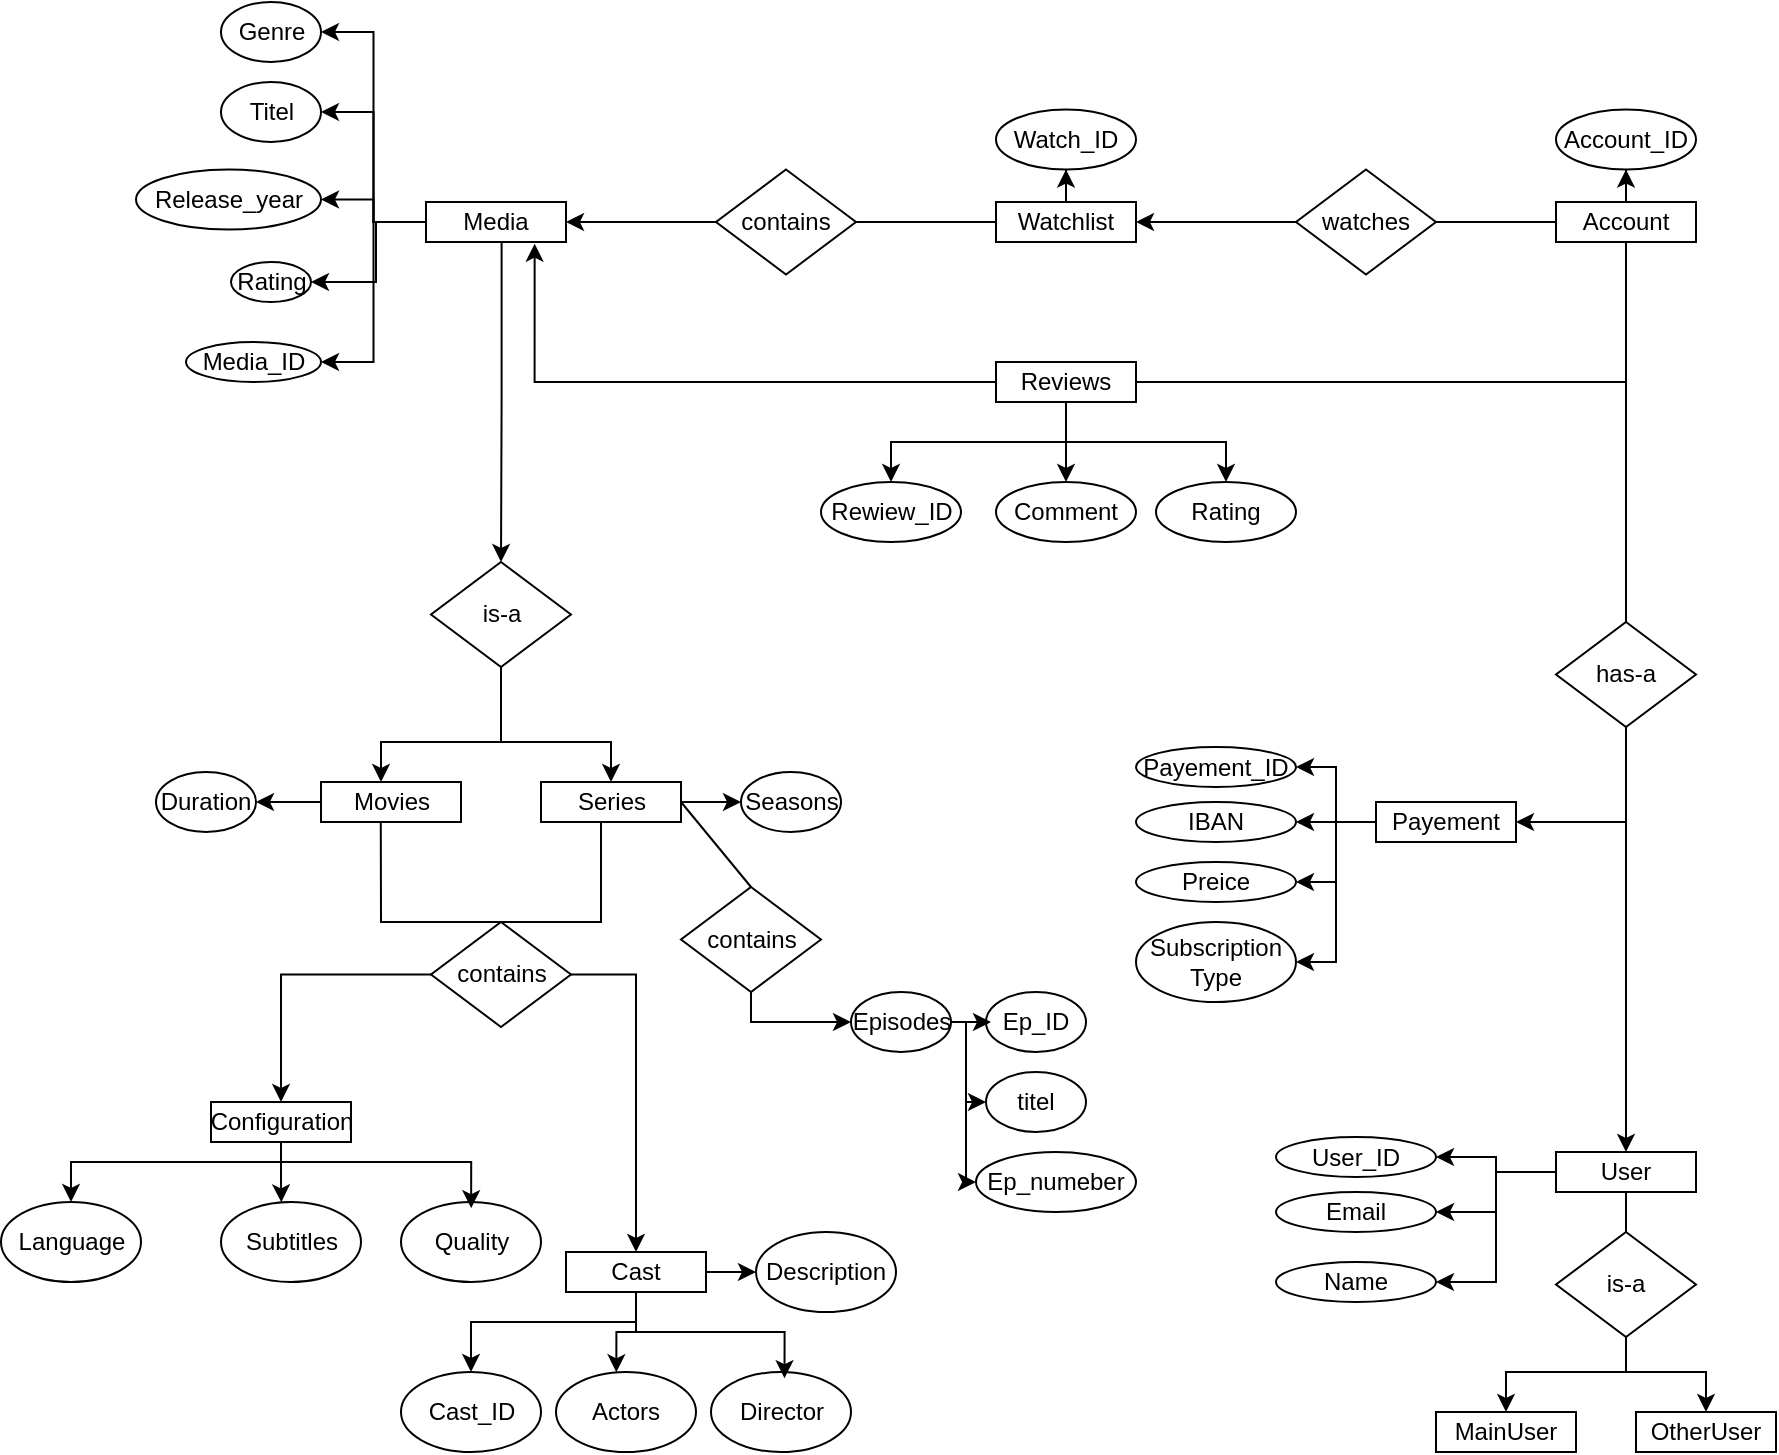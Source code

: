<mxfile version="24.8.2">
  <diagram id="R2lEEEUBdFMjLlhIrx00" name="Page-1">
    <mxGraphModel dx="1344" dy="261" grid="1" gridSize="10" guides="1" tooltips="1" connect="1" arrows="1" fold="1" page="1" pageScale="1" pageWidth="850" pageHeight="1100" math="0" shadow="0" extFonts="Permanent Marker^https://fonts.googleapis.com/css?family=Permanent+Marker">
      <root>
        <mxCell id="0" />
        <mxCell id="1" parent="0" />
        <mxCell id="ododw7PFCaRmxLRYY1u6-10" style="edgeStyle=orthogonalEdgeStyle;rounded=0;orthogonalLoop=1;jettySize=auto;html=1;exitX=0.54;exitY=1.007;exitDx=0;exitDy=0;entryX=0.5;entryY=0;entryDx=0;entryDy=0;exitPerimeter=0;" parent="1" source="ododw7PFCaRmxLRYY1u6-1" target="ododw7PFCaRmxLRYY1u6-3" edge="1">
          <mxGeometry relative="1" as="geometry">
            <mxPoint x="199.931" y="130.069" as="targetPoint" />
            <Array as="points">
              <mxPoint x="203" y="210" />
              <mxPoint x="203" y="210" />
            </Array>
          </mxGeometry>
        </mxCell>
        <mxCell id="ododw7PFCaRmxLRYY1u6-12" style="edgeStyle=orthogonalEdgeStyle;rounded=0;orthogonalLoop=1;jettySize=auto;html=1;entryX=1;entryY=0.5;entryDx=0;entryDy=0;" parent="1" source="ododw7PFCaRmxLRYY1u6-1" target="ododw7PFCaRmxLRYY1u6-11" edge="1">
          <mxGeometry relative="1" as="geometry" />
        </mxCell>
        <mxCell id="4snv_okNcYrmUUYU0laY-4" style="edgeStyle=orthogonalEdgeStyle;rounded=0;orthogonalLoop=1;jettySize=auto;html=1;entryX=1;entryY=0.5;entryDx=0;entryDy=0;" parent="1" source="ododw7PFCaRmxLRYY1u6-1" target="4snv_okNcYrmUUYU0laY-1" edge="1">
          <mxGeometry relative="1" as="geometry" />
        </mxCell>
        <mxCell id="4snv_okNcYrmUUYU0laY-5" style="edgeStyle=orthogonalEdgeStyle;rounded=0;orthogonalLoop=1;jettySize=auto;html=1;entryX=1;entryY=0.5;entryDx=0;entryDy=0;" parent="1" source="ododw7PFCaRmxLRYY1u6-1" target="4snv_okNcYrmUUYU0laY-2" edge="1">
          <mxGeometry relative="1" as="geometry" />
        </mxCell>
        <mxCell id="4snv_okNcYrmUUYU0laY-6" style="edgeStyle=orthogonalEdgeStyle;rounded=0;orthogonalLoop=1;jettySize=auto;html=1;entryX=1;entryY=0.5;entryDx=0;entryDy=0;" parent="1" source="ododw7PFCaRmxLRYY1u6-1" target="4snv_okNcYrmUUYU0laY-3" edge="1">
          <mxGeometry relative="1" as="geometry">
            <Array as="points">
              <mxPoint x="140" y="120" />
              <mxPoint x="140" y="150" />
            </Array>
          </mxGeometry>
        </mxCell>
        <mxCell id="hUXYa30MEbC2z9Zw8lrh-1" style="edgeStyle=orthogonalEdgeStyle;rounded=0;orthogonalLoop=1;jettySize=auto;html=1;entryX=1;entryY=0.5;entryDx=0;entryDy=0;" edge="1" parent="1" source="ododw7PFCaRmxLRYY1u6-1" target="ododw7PFCaRmxLRYY1u6-14">
          <mxGeometry relative="1" as="geometry" />
        </mxCell>
        <mxCell id="ododw7PFCaRmxLRYY1u6-1" value="Media" style="rounded=0;whiteSpace=wrap;html=1;" parent="1" vertex="1">
          <mxGeometry x="165" y="110" width="70" height="20" as="geometry" />
        </mxCell>
        <mxCell id="hUXYa30MEbC2z9Zw8lrh-3" style="edgeStyle=orthogonalEdgeStyle;rounded=0;orthogonalLoop=1;jettySize=auto;html=1;entryX=1;entryY=0.5;entryDx=0;entryDy=0;" edge="1" parent="1" source="ododw7PFCaRmxLRYY1u6-2" target="hUXYa30MEbC2z9Zw8lrh-2">
          <mxGeometry relative="1" as="geometry" />
        </mxCell>
        <mxCell id="ododw7PFCaRmxLRYY1u6-2" value="Movies" style="rounded=0;whiteSpace=wrap;html=1;" parent="1" vertex="1">
          <mxGeometry x="112.5" y="400" width="70" height="20" as="geometry" />
        </mxCell>
        <mxCell id="ododw7PFCaRmxLRYY1u6-5" style="edgeStyle=orthogonalEdgeStyle;rounded=0;orthogonalLoop=1;jettySize=auto;html=1;exitX=0.5;exitY=1;exitDx=0;exitDy=0;" parent="1" source="ododw7PFCaRmxLRYY1u6-3" target="ododw7PFCaRmxLRYY1u6-2" edge="1">
          <mxGeometry relative="1" as="geometry">
            <Array as="points">
              <mxPoint x="202.5" y="380" />
              <mxPoint x="142.5" y="380" />
            </Array>
          </mxGeometry>
        </mxCell>
        <mxCell id="ododw7PFCaRmxLRYY1u6-8" style="edgeStyle=orthogonalEdgeStyle;rounded=0;orthogonalLoop=1;jettySize=auto;html=1;entryX=0.5;entryY=0;entryDx=0;entryDy=0;" parent="1" source="ododw7PFCaRmxLRYY1u6-3" target="ododw7PFCaRmxLRYY1u6-6" edge="1">
          <mxGeometry relative="1" as="geometry">
            <Array as="points">
              <mxPoint x="202.5" y="380" />
              <mxPoint x="257.5" y="380" />
            </Array>
          </mxGeometry>
        </mxCell>
        <mxCell id="ododw7PFCaRmxLRYY1u6-3" value="is-a" style="rhombus;whiteSpace=wrap;html=1;" parent="1" vertex="1">
          <mxGeometry x="167.5" y="290" width="70" height="52.5" as="geometry" />
        </mxCell>
        <mxCell id="ododw7PFCaRmxLRYY1u6-25" style="edgeStyle=orthogonalEdgeStyle;rounded=0;orthogonalLoop=1;jettySize=auto;html=1;entryX=0;entryY=0.5;entryDx=0;entryDy=0;" parent="1" source="ododw7PFCaRmxLRYY1u6-6" target="ododw7PFCaRmxLRYY1u6-21" edge="1">
          <mxGeometry relative="1" as="geometry" />
        </mxCell>
        <mxCell id="ododw7PFCaRmxLRYY1u6-6" value="Series" style="rounded=0;whiteSpace=wrap;html=1;" parent="1" vertex="1">
          <mxGeometry x="222.5" y="400" width="70" height="20" as="geometry" />
        </mxCell>
        <mxCell id="ododw7PFCaRmxLRYY1u6-11" value="Genre" style="ellipse;whiteSpace=wrap;html=1;" parent="1" vertex="1">
          <mxGeometry x="62.5" y="10" width="50" height="30" as="geometry" />
        </mxCell>
        <mxCell id="ododw7PFCaRmxLRYY1u6-14" value="Media_ID" style="ellipse;whiteSpace=wrap;html=1;" parent="1" vertex="1">
          <mxGeometry x="45" y="180" width="67.5" height="20" as="geometry" />
        </mxCell>
        <mxCell id="ododw7PFCaRmxLRYY1u6-21" value="Seasons" style="ellipse;whiteSpace=wrap;html=1;" parent="1" vertex="1">
          <mxGeometry x="322.5" y="395" width="50" height="30" as="geometry" />
        </mxCell>
        <mxCell id="xL0sxVGsgrSIJqUNKnKU-6" style="edgeStyle=orthogonalEdgeStyle;rounded=0;orthogonalLoop=1;jettySize=auto;html=1;entryX=0;entryY=0.5;entryDx=0;entryDy=0;" parent="1" source="ododw7PFCaRmxLRYY1u6-23" target="xL0sxVGsgrSIJqUNKnKU-3" edge="1">
          <mxGeometry relative="1" as="geometry">
            <Array as="points">
              <mxPoint x="435" y="520" />
              <mxPoint x="435" y="560" />
            </Array>
          </mxGeometry>
        </mxCell>
        <mxCell id="xL0sxVGsgrSIJqUNKnKU-7" style="edgeStyle=orthogonalEdgeStyle;rounded=0;orthogonalLoop=1;jettySize=auto;html=1;entryX=0;entryY=0.5;entryDx=0;entryDy=0;" parent="1" source="ododw7PFCaRmxLRYY1u6-23" target="xL0sxVGsgrSIJqUNKnKU-4" edge="1">
          <mxGeometry relative="1" as="geometry">
            <Array as="points">
              <mxPoint x="435" y="520" />
            </Array>
          </mxGeometry>
        </mxCell>
        <mxCell id="ododw7PFCaRmxLRYY1u6-23" value="Episodes" style="ellipse;whiteSpace=wrap;html=1;" parent="1" vertex="1">
          <mxGeometry x="377.5" y="505" width="50" height="30" as="geometry" />
        </mxCell>
        <mxCell id="ododw7PFCaRmxLRYY1u6-37" style="edgeStyle=orthogonalEdgeStyle;rounded=0;orthogonalLoop=1;jettySize=auto;html=1;entryX=0.5;entryY=0;entryDx=0;entryDy=0;" parent="1" source="ododw7PFCaRmxLRYY1u6-27" target="ododw7PFCaRmxLRYY1u6-34" edge="1">
          <mxGeometry relative="1" as="geometry">
            <Array as="points">
              <mxPoint x="92.5" y="590" />
              <mxPoint x="-12.5" y="590" />
            </Array>
          </mxGeometry>
        </mxCell>
        <mxCell id="ododw7PFCaRmxLRYY1u6-27" value="Configuration" style="rounded=0;whiteSpace=wrap;html=1;" parent="1" vertex="1">
          <mxGeometry x="57.5" y="560" width="70" height="20" as="geometry" />
        </mxCell>
        <mxCell id="ododw7PFCaRmxLRYY1u6-33" style="edgeStyle=orthogonalEdgeStyle;rounded=0;orthogonalLoop=1;jettySize=auto;html=1;entryX=0.5;entryY=0;entryDx=0;entryDy=0;" parent="1" source="ododw7PFCaRmxLRYY1u6-28" target="ododw7PFCaRmxLRYY1u6-27" edge="1">
          <mxGeometry relative="1" as="geometry" />
        </mxCell>
        <mxCell id="ododw7PFCaRmxLRYY1u6-28" value="contains" style="rhombus;whiteSpace=wrap;html=1;" parent="1" vertex="1">
          <mxGeometry x="167.5" y="470" width="70" height="52.5" as="geometry" />
        </mxCell>
        <mxCell id="ododw7PFCaRmxLRYY1u6-31" value="" style="endArrow=none;html=1;rounded=0;entryX=0.427;entryY=1.006;entryDx=0;entryDy=0;entryPerimeter=0;exitX=0.5;exitY=0;exitDx=0;exitDy=0;" parent="1" source="ododw7PFCaRmxLRYY1u6-28" target="ododw7PFCaRmxLRYY1u6-2" edge="1">
          <mxGeometry width="50" height="50" relative="1" as="geometry">
            <mxPoint x="222.5" y="520" as="sourcePoint" />
            <mxPoint x="252.5" y="470" as="targetPoint" />
            <Array as="points">
              <mxPoint x="142.5" y="470" />
            </Array>
          </mxGeometry>
        </mxCell>
        <mxCell id="ododw7PFCaRmxLRYY1u6-32" value="" style="endArrow=none;html=1;rounded=0;" parent="1" edge="1">
          <mxGeometry width="50" height="50" relative="1" as="geometry">
            <mxPoint x="202.5" y="470" as="sourcePoint" />
            <mxPoint x="252.5" y="420" as="targetPoint" />
            <Array as="points">
              <mxPoint x="252.5" y="470" />
            </Array>
          </mxGeometry>
        </mxCell>
        <mxCell id="ododw7PFCaRmxLRYY1u6-34" value="Language" style="ellipse;whiteSpace=wrap;html=1;" parent="1" vertex="1">
          <mxGeometry x="-47.5" y="610" width="70" height="40" as="geometry" />
        </mxCell>
        <mxCell id="ododw7PFCaRmxLRYY1u6-35" value="Subtitles&lt;span style=&quot;color: rgba(0, 0, 0, 0); font-family: monospace; font-size: 0px; text-align: start; text-wrap: nowrap;&quot;&gt;%3CmxGraphModel%3E%3Croot%3E%3CmxCell%20id%3D%220%22%2F%3E%3CmxCell%20id%3D%221%22%20parent%3D%220%22%2F%3E%3CmxCell%20id%3D%222%22%20value%3D%22Language%22%20style%3D%22ellipse%3BwhiteSpace%3Dwrap%3Bhtml%3D1%3B%22%20vertex%3D%221%22%20parent%3D%221%22%3E%3CmxGeometry%20x%3D%2260%22%20y%3D%22480%22%20width%3D%2270%22%20height%3D%2240%22%20as%3D%22geometry%22%2F%3E%3C%2FmxCell%3E%3C%2Froot%3E%3C%2FmxGraphModel%3E&lt;/span&gt;" style="ellipse;whiteSpace=wrap;html=1;" parent="1" vertex="1">
          <mxGeometry x="62.5" y="610" width="70" height="40" as="geometry" />
        </mxCell>
        <mxCell id="ododw7PFCaRmxLRYY1u6-36" value="Quality" style="ellipse;whiteSpace=wrap;html=1;" parent="1" vertex="1">
          <mxGeometry x="152.5" y="610" width="70" height="40" as="geometry" />
        </mxCell>
        <mxCell id="ododw7PFCaRmxLRYY1u6-38" style="edgeStyle=orthogonalEdgeStyle;rounded=0;orthogonalLoop=1;jettySize=auto;html=1;entryX=0.431;entryY=0.004;entryDx=0;entryDy=0;entryPerimeter=0;" parent="1" source="ododw7PFCaRmxLRYY1u6-27" target="ododw7PFCaRmxLRYY1u6-35" edge="1">
          <mxGeometry relative="1" as="geometry">
            <Array as="points" />
          </mxGeometry>
        </mxCell>
        <mxCell id="ododw7PFCaRmxLRYY1u6-39" style="edgeStyle=orthogonalEdgeStyle;rounded=0;orthogonalLoop=1;jettySize=auto;html=1;entryX=0.501;entryY=0.077;entryDx=0;entryDy=0;entryPerimeter=0;" parent="1" source="ododw7PFCaRmxLRYY1u6-27" target="ododw7PFCaRmxLRYY1u6-36" edge="1">
          <mxGeometry relative="1" as="geometry">
            <Array as="points">
              <mxPoint x="92.5" y="590" />
              <mxPoint x="187.5" y="590" />
            </Array>
          </mxGeometry>
        </mxCell>
        <mxCell id="ododw7PFCaRmxLRYY1u6-79" style="edgeStyle=orthogonalEdgeStyle;rounded=0;orthogonalLoop=1;jettySize=auto;html=1;entryX=0.5;entryY=1;entryDx=0;entryDy=0;" parent="1" source="ododw7PFCaRmxLRYY1u6-40" target="ododw7PFCaRmxLRYY1u6-77" edge="1">
          <mxGeometry relative="1" as="geometry" />
        </mxCell>
        <mxCell id="ododw7PFCaRmxLRYY1u6-40" value="Watchlist" style="rounded=0;whiteSpace=wrap;html=1;" parent="1" vertex="1">
          <mxGeometry x="450" y="110" width="70" height="20" as="geometry" />
        </mxCell>
        <mxCell id="ododw7PFCaRmxLRYY1u6-43" style="edgeStyle=orthogonalEdgeStyle;rounded=0;orthogonalLoop=1;jettySize=auto;html=1;entryX=1;entryY=0.5;entryDx=0;entryDy=0;" parent="1" source="ododw7PFCaRmxLRYY1u6-41" target="ododw7PFCaRmxLRYY1u6-1" edge="1">
          <mxGeometry relative="1" as="geometry" />
        </mxCell>
        <mxCell id="ododw7PFCaRmxLRYY1u6-41" value="contains" style="rhombus;whiteSpace=wrap;html=1;" parent="1" vertex="1">
          <mxGeometry x="310" y="93.75" width="70" height="52.5" as="geometry" />
        </mxCell>
        <mxCell id="ododw7PFCaRmxLRYY1u6-42" value="" style="endArrow=none;html=1;rounded=0;entryX=0;entryY=0.5;entryDx=0;entryDy=0;exitX=1;exitY=0.5;exitDx=0;exitDy=0;" parent="1" source="ododw7PFCaRmxLRYY1u6-41" target="ododw7PFCaRmxLRYY1u6-40" edge="1">
          <mxGeometry width="50" height="50" relative="1" as="geometry">
            <mxPoint x="390" y="210" as="sourcePoint" />
            <mxPoint x="440" y="160" as="targetPoint" />
          </mxGeometry>
        </mxCell>
        <mxCell id="ododw7PFCaRmxLRYY1u6-69" style="edgeStyle=orthogonalEdgeStyle;rounded=0;orthogonalLoop=1;jettySize=auto;html=1;entryX=1;entryY=0.5;entryDx=0;entryDy=0;" parent="1" source="ododw7PFCaRmxLRYY1u6-45" target="ododw7PFCaRmxLRYY1u6-40" edge="1">
          <mxGeometry relative="1" as="geometry" />
        </mxCell>
        <mxCell id="ododw7PFCaRmxLRYY1u6-45" value="watches" style="rhombus;whiteSpace=wrap;html=1;" parent="1" vertex="1">
          <mxGeometry x="600" y="93.75" width="70" height="52.5" as="geometry" />
        </mxCell>
        <mxCell id="ododw7PFCaRmxLRYY1u6-81" style="edgeStyle=orthogonalEdgeStyle;rounded=0;orthogonalLoop=1;jettySize=auto;html=1;entryX=0.5;entryY=1;entryDx=0;entryDy=0;" parent="1" source="ododw7PFCaRmxLRYY1u6-46" target="ododw7PFCaRmxLRYY1u6-80" edge="1">
          <mxGeometry relative="1" as="geometry" />
        </mxCell>
        <mxCell id="ododw7PFCaRmxLRYY1u6-46" value="Account" style="rounded=0;whiteSpace=wrap;html=1;" parent="1" vertex="1">
          <mxGeometry x="730" y="110" width="70" height="20" as="geometry" />
        </mxCell>
        <mxCell id="ododw7PFCaRmxLRYY1u6-53" style="edgeStyle=orthogonalEdgeStyle;rounded=0;orthogonalLoop=1;jettySize=auto;html=1;entryX=1;entryY=0.5;entryDx=0;entryDy=0;" parent="1" source="ododw7PFCaRmxLRYY1u6-47" target="ododw7PFCaRmxLRYY1u6-48" edge="1">
          <mxGeometry relative="1" as="geometry">
            <Array as="points">
              <mxPoint x="765" y="420" />
            </Array>
          </mxGeometry>
        </mxCell>
        <mxCell id="ododw7PFCaRmxLRYY1u6-59" style="edgeStyle=orthogonalEdgeStyle;rounded=0;orthogonalLoop=1;jettySize=auto;html=1;entryX=0.5;entryY=0;entryDx=0;entryDy=0;" parent="1" source="ododw7PFCaRmxLRYY1u6-47" target="ododw7PFCaRmxLRYY1u6-58" edge="1">
          <mxGeometry relative="1" as="geometry" />
        </mxCell>
        <mxCell id="ododw7PFCaRmxLRYY1u6-47" value="has-a" style="rhombus;whiteSpace=wrap;html=1;" parent="1" vertex="1">
          <mxGeometry x="730" y="320" width="70" height="52.5" as="geometry" />
        </mxCell>
        <mxCell id="ododw7PFCaRmxLRYY1u6-54" style="edgeStyle=orthogonalEdgeStyle;rounded=0;orthogonalLoop=1;jettySize=auto;html=1;entryX=1;entryY=0.5;entryDx=0;entryDy=0;" parent="1" source="ododw7PFCaRmxLRYY1u6-48" target="ododw7PFCaRmxLRYY1u6-50" edge="1">
          <mxGeometry relative="1" as="geometry" />
        </mxCell>
        <mxCell id="ododw7PFCaRmxLRYY1u6-56" style="edgeStyle=orthogonalEdgeStyle;rounded=0;orthogonalLoop=1;jettySize=auto;html=1;entryX=1;entryY=0.5;entryDx=0;entryDy=0;" parent="1" source="ododw7PFCaRmxLRYY1u6-48" target="ododw7PFCaRmxLRYY1u6-52" edge="1">
          <mxGeometry relative="1" as="geometry" />
        </mxCell>
        <mxCell id="ododw7PFCaRmxLRYY1u6-76" style="edgeStyle=orthogonalEdgeStyle;rounded=0;orthogonalLoop=1;jettySize=auto;html=1;entryX=1;entryY=0.5;entryDx=0;entryDy=0;" parent="1" source="ododw7PFCaRmxLRYY1u6-48" target="ododw7PFCaRmxLRYY1u6-73" edge="1">
          <mxGeometry relative="1" as="geometry" />
        </mxCell>
        <mxCell id="ododw7PFCaRmxLRYY1u6-48" value="Payement" style="rounded=0;whiteSpace=wrap;html=1;" parent="1" vertex="1">
          <mxGeometry x="640" y="410" width="70" height="20" as="geometry" />
        </mxCell>
        <mxCell id="ododw7PFCaRmxLRYY1u6-50" value="Payement_ID" style="ellipse;whiteSpace=wrap;html=1;" parent="1" vertex="1">
          <mxGeometry x="520" y="382.5" width="80" height="20" as="geometry" />
        </mxCell>
        <mxCell id="ododw7PFCaRmxLRYY1u6-51" value="IBAN" style="ellipse;whiteSpace=wrap;html=1;" parent="1" vertex="1">
          <mxGeometry x="520" y="410" width="80" height="20" as="geometry" />
        </mxCell>
        <mxCell id="ododw7PFCaRmxLRYY1u6-52" value="Preice" style="ellipse;whiteSpace=wrap;html=1;" parent="1" vertex="1">
          <mxGeometry x="520" y="440" width="80" height="20" as="geometry" />
        </mxCell>
        <mxCell id="ododw7PFCaRmxLRYY1u6-55" style="edgeStyle=orthogonalEdgeStyle;rounded=0;orthogonalLoop=1;jettySize=auto;html=1;entryX=1;entryY=0.5;entryDx=0;entryDy=0;" parent="1" source="ododw7PFCaRmxLRYY1u6-48" target="ododw7PFCaRmxLRYY1u6-51" edge="1">
          <mxGeometry relative="1" as="geometry">
            <Array as="points">
              <mxPoint x="610" y="420" />
              <mxPoint x="610" y="420" />
            </Array>
          </mxGeometry>
        </mxCell>
        <mxCell id="ododw7PFCaRmxLRYY1u6-74" style="edgeStyle=orthogonalEdgeStyle;rounded=0;orthogonalLoop=1;jettySize=auto;html=1;entryX=1;entryY=0.5;entryDx=0;entryDy=0;" parent="1" source="ododw7PFCaRmxLRYY1u6-58" target="ododw7PFCaRmxLRYY1u6-71" edge="1">
          <mxGeometry relative="1" as="geometry" />
        </mxCell>
        <mxCell id="ododw7PFCaRmxLRYY1u6-75" style="edgeStyle=orthogonalEdgeStyle;rounded=0;orthogonalLoop=1;jettySize=auto;html=1;entryX=1;entryY=0.5;entryDx=0;entryDy=0;" parent="1" source="ododw7PFCaRmxLRYY1u6-58" target="ododw7PFCaRmxLRYY1u6-72" edge="1">
          <mxGeometry relative="1" as="geometry" />
        </mxCell>
        <mxCell id="4snv_okNcYrmUUYU0laY-9" style="edgeStyle=orthogonalEdgeStyle;rounded=0;orthogonalLoop=1;jettySize=auto;html=1;entryX=1;entryY=0.5;entryDx=0;entryDy=0;" parent="1" source="ododw7PFCaRmxLRYY1u6-58" target="4snv_okNcYrmUUYU0laY-8" edge="1">
          <mxGeometry relative="1" as="geometry" />
        </mxCell>
        <mxCell id="ododw7PFCaRmxLRYY1u6-58" value="User" style="rounded=0;whiteSpace=wrap;html=1;" parent="1" vertex="1">
          <mxGeometry x="730" y="585" width="70" height="20" as="geometry" />
        </mxCell>
        <mxCell id="ododw7PFCaRmxLRYY1u6-66" style="edgeStyle=orthogonalEdgeStyle;rounded=0;orthogonalLoop=1;jettySize=auto;html=1;entryX=0.5;entryY=0;entryDx=0;entryDy=0;" parent="1" source="ododw7PFCaRmxLRYY1u6-60" target="ododw7PFCaRmxLRYY1u6-62" edge="1">
          <mxGeometry relative="1" as="geometry">
            <Array as="points">
              <mxPoint x="765" y="695" />
              <mxPoint x="705" y="695" />
            </Array>
          </mxGeometry>
        </mxCell>
        <mxCell id="ododw7PFCaRmxLRYY1u6-67" style="edgeStyle=orthogonalEdgeStyle;rounded=0;orthogonalLoop=1;jettySize=auto;html=1;entryX=0.5;entryY=0;entryDx=0;entryDy=0;" parent="1" source="ododw7PFCaRmxLRYY1u6-60" target="ododw7PFCaRmxLRYY1u6-63" edge="1">
          <mxGeometry relative="1" as="geometry">
            <Array as="points">
              <mxPoint x="765" y="695" />
              <mxPoint x="805" y="695" />
            </Array>
          </mxGeometry>
        </mxCell>
        <mxCell id="ododw7PFCaRmxLRYY1u6-60" value="is-a" style="rhombus;whiteSpace=wrap;html=1;" parent="1" vertex="1">
          <mxGeometry x="730" y="625" width="70" height="52.5" as="geometry" />
        </mxCell>
        <mxCell id="ododw7PFCaRmxLRYY1u6-62" value="MainUser" style="rounded=0;whiteSpace=wrap;html=1;" parent="1" vertex="1">
          <mxGeometry x="670" y="715" width="70" height="20" as="geometry" />
        </mxCell>
        <mxCell id="ododw7PFCaRmxLRYY1u6-63" value="OtherUser" style="rounded=0;whiteSpace=wrap;html=1;" parent="1" vertex="1">
          <mxGeometry x="770" y="715" width="70" height="20" as="geometry" />
        </mxCell>
        <mxCell id="ododw7PFCaRmxLRYY1u6-65" value="" style="endArrow=none;html=1;rounded=0;entryX=0.5;entryY=1;entryDx=0;entryDy=0;exitX=0.5;exitY=0;exitDx=0;exitDy=0;" parent="1" source="ododw7PFCaRmxLRYY1u6-60" target="ododw7PFCaRmxLRYY1u6-58" edge="1">
          <mxGeometry width="50" height="50" relative="1" as="geometry">
            <mxPoint x="740" y="635" as="sourcePoint" />
            <mxPoint x="790" y="585" as="targetPoint" />
          </mxGeometry>
        </mxCell>
        <mxCell id="ododw7PFCaRmxLRYY1u6-68" value="" style="endArrow=none;html=1;rounded=0;entryX=0;entryY=0.5;entryDx=0;entryDy=0;exitX=1;exitY=0.5;exitDx=0;exitDy=0;" parent="1" source="ododw7PFCaRmxLRYY1u6-45" target="ododw7PFCaRmxLRYY1u6-46" edge="1">
          <mxGeometry width="50" height="50" relative="1" as="geometry">
            <mxPoint x="680" y="170" as="sourcePoint" />
            <mxPoint x="730" y="120" as="targetPoint" />
          </mxGeometry>
        </mxCell>
        <mxCell id="ododw7PFCaRmxLRYY1u6-70" value="" style="endArrow=none;html=1;rounded=0;entryX=0.5;entryY=1;entryDx=0;entryDy=0;exitX=0.5;exitY=0;exitDx=0;exitDy=0;" parent="1" source="ododw7PFCaRmxLRYY1u6-47" target="ododw7PFCaRmxLRYY1u6-46" edge="1">
          <mxGeometry width="50" height="50" relative="1" as="geometry">
            <mxPoint x="670" y="196.25" as="sourcePoint" />
            <mxPoint x="720" y="146.25" as="targetPoint" />
          </mxGeometry>
        </mxCell>
        <mxCell id="ododw7PFCaRmxLRYY1u6-71" value="User_ID" style="ellipse;whiteSpace=wrap;html=1;" parent="1" vertex="1">
          <mxGeometry x="590" y="577.5" width="80" height="20" as="geometry" />
        </mxCell>
        <mxCell id="ododw7PFCaRmxLRYY1u6-72" value="Email" style="ellipse;whiteSpace=wrap;html=1;" parent="1" vertex="1">
          <mxGeometry x="590" y="605" width="80" height="20" as="geometry" />
        </mxCell>
        <mxCell id="ododw7PFCaRmxLRYY1u6-73" value="Subscription&lt;div&gt;Type&lt;/div&gt;" style="ellipse;whiteSpace=wrap;html=1;" parent="1" vertex="1">
          <mxGeometry x="520" y="470" width="80" height="40" as="geometry" />
        </mxCell>
        <mxCell id="ododw7PFCaRmxLRYY1u6-77" value="Watch_ID" style="ellipse;whiteSpace=wrap;html=1;" parent="1" vertex="1">
          <mxGeometry x="450" y="63.75" width="70" height="30" as="geometry" />
        </mxCell>
        <mxCell id="ododw7PFCaRmxLRYY1u6-80" value="Account_ID" style="ellipse;whiteSpace=wrap;html=1;" parent="1" vertex="1">
          <mxGeometry x="730" y="63.75" width="70" height="30" as="geometry" />
        </mxCell>
        <mxCell id="ododw7PFCaRmxLRYY1u6-84" style="edgeStyle=orthogonalEdgeStyle;rounded=0;orthogonalLoop=1;jettySize=auto;html=1;entryX=0.776;entryY=1.042;entryDx=0;entryDy=0;entryPerimeter=0;" parent="1" source="ododw7PFCaRmxLRYY1u6-82" target="ododw7PFCaRmxLRYY1u6-1" edge="1">
          <mxGeometry relative="1" as="geometry" />
        </mxCell>
        <mxCell id="ododw7PFCaRmxLRYY1u6-88" style="edgeStyle=orthogonalEdgeStyle;rounded=0;orthogonalLoop=1;jettySize=auto;html=1;entryX=0.5;entryY=0;entryDx=0;entryDy=0;" parent="1" source="ododw7PFCaRmxLRYY1u6-82" target="ododw7PFCaRmxLRYY1u6-86" edge="1">
          <mxGeometry relative="1" as="geometry">
            <Array as="points">
              <mxPoint x="485" y="230" />
              <mxPoint x="398" y="230" />
            </Array>
          </mxGeometry>
        </mxCell>
        <mxCell id="ododw7PFCaRmxLRYY1u6-89" style="edgeStyle=orthogonalEdgeStyle;rounded=0;orthogonalLoop=1;jettySize=auto;html=1;entryX=0.5;entryY=0;entryDx=0;entryDy=0;" parent="1" source="ododw7PFCaRmxLRYY1u6-82" target="ododw7PFCaRmxLRYY1u6-85" edge="1">
          <mxGeometry relative="1" as="geometry" />
        </mxCell>
        <mxCell id="ododw7PFCaRmxLRYY1u6-82" value="Reviews" style="rounded=0;whiteSpace=wrap;html=1;" parent="1" vertex="1">
          <mxGeometry x="450" y="190" width="70" height="20" as="geometry" />
        </mxCell>
        <mxCell id="ododw7PFCaRmxLRYY1u6-83" value="" style="endArrow=none;html=1;rounded=0;exitX=1;exitY=0.5;exitDx=0;exitDy=0;entryX=0.5;entryY=1;entryDx=0;entryDy=0;" parent="1" source="ododw7PFCaRmxLRYY1u6-82" target="ododw7PFCaRmxLRYY1u6-46" edge="1">
          <mxGeometry width="50" height="50" relative="1" as="geometry">
            <mxPoint x="650" y="250" as="sourcePoint" />
            <mxPoint x="760" y="200" as="targetPoint" />
            <Array as="points">
              <mxPoint x="765" y="200" />
            </Array>
          </mxGeometry>
        </mxCell>
        <mxCell id="ododw7PFCaRmxLRYY1u6-85" value="Comment" style="ellipse;whiteSpace=wrap;html=1;" parent="1" vertex="1">
          <mxGeometry x="450" y="250" width="70" height="30" as="geometry" />
        </mxCell>
        <mxCell id="ododw7PFCaRmxLRYY1u6-86" value="Rewiew_ID" style="ellipse;whiteSpace=wrap;html=1;" parent="1" vertex="1">
          <mxGeometry x="362.5" y="250" width="70" height="30" as="geometry" />
        </mxCell>
        <mxCell id="ododw7PFCaRmxLRYY1u6-87" value="Rating" style="ellipse;whiteSpace=wrap;html=1;" parent="1" vertex="1">
          <mxGeometry x="530" y="250" width="70" height="30" as="geometry" />
        </mxCell>
        <mxCell id="ododw7PFCaRmxLRYY1u6-90" style="edgeStyle=orthogonalEdgeStyle;rounded=0;orthogonalLoop=1;jettySize=auto;html=1;entryX=0.5;entryY=0;entryDx=0;entryDy=0;" parent="1" source="ododw7PFCaRmxLRYY1u6-82" target="ododw7PFCaRmxLRYY1u6-87" edge="1">
          <mxGeometry relative="1" as="geometry">
            <Array as="points">
              <mxPoint x="485" y="230" />
              <mxPoint x="565" y="230" />
            </Array>
          </mxGeometry>
        </mxCell>
        <mxCell id="4snv_okNcYrmUUYU0laY-1" value="Titel" style="ellipse;whiteSpace=wrap;html=1;" parent="1" vertex="1">
          <mxGeometry x="62.5" y="50" width="50" height="30" as="geometry" />
        </mxCell>
        <mxCell id="4snv_okNcYrmUUYU0laY-2" value="Release_year" style="ellipse;whiteSpace=wrap;html=1;" parent="1" vertex="1">
          <mxGeometry x="20" y="93.75" width="92.5" height="30" as="geometry" />
        </mxCell>
        <mxCell id="4snv_okNcYrmUUYU0laY-3" value="Rating" style="ellipse;whiteSpace=wrap;html=1;" parent="1" vertex="1">
          <mxGeometry x="67.5" y="140" width="40" height="20" as="geometry" />
        </mxCell>
        <mxCell id="4snv_okNcYrmUUYU0laY-8" value="Name" style="ellipse;whiteSpace=wrap;html=1;" parent="1" vertex="1">
          <mxGeometry x="590" y="640" width="80" height="20" as="geometry" />
        </mxCell>
        <mxCell id="xL0sxVGsgrSIJqUNKnKU-1" value="Ep_ID" style="ellipse;whiteSpace=wrap;html=1;" parent="1" vertex="1">
          <mxGeometry x="445" y="505" width="50" height="30" as="geometry" />
        </mxCell>
        <mxCell id="xL0sxVGsgrSIJqUNKnKU-3" value="titel" style="ellipse;whiteSpace=wrap;html=1;" parent="1" vertex="1">
          <mxGeometry x="445" y="545" width="50" height="30" as="geometry" />
        </mxCell>
        <mxCell id="xL0sxVGsgrSIJqUNKnKU-4" value="Ep_numeber" style="ellipse;whiteSpace=wrap;html=1;" parent="1" vertex="1">
          <mxGeometry x="440" y="585" width="80" height="30" as="geometry" />
        </mxCell>
        <mxCell id="xL0sxVGsgrSIJqUNKnKU-5" style="edgeStyle=orthogonalEdgeStyle;rounded=0;orthogonalLoop=1;jettySize=auto;html=1;entryX=0.04;entryY=0.515;entryDx=0;entryDy=0;entryPerimeter=0;" parent="1" source="ododw7PFCaRmxLRYY1u6-23" target="xL0sxVGsgrSIJqUNKnKU-1" edge="1">
          <mxGeometry relative="1" as="geometry" />
        </mxCell>
        <mxCell id="xL0sxVGsgrSIJqUNKnKU-10" style="edgeStyle=orthogonalEdgeStyle;rounded=0;orthogonalLoop=1;jettySize=auto;html=1;entryX=0;entryY=0.5;entryDx=0;entryDy=0;" parent="1" source="xL0sxVGsgrSIJqUNKnKU-8" target="ododw7PFCaRmxLRYY1u6-23" edge="1">
          <mxGeometry relative="1" as="geometry">
            <Array as="points">
              <mxPoint x="328" y="520" />
            </Array>
          </mxGeometry>
        </mxCell>
        <mxCell id="xL0sxVGsgrSIJqUNKnKU-8" value="contains" style="rhombus;whiteSpace=wrap;html=1;" parent="1" vertex="1">
          <mxGeometry x="292.5" y="452.5" width="70" height="52.5" as="geometry" />
        </mxCell>
        <mxCell id="xL0sxVGsgrSIJqUNKnKU-11" value="" style="endArrow=none;html=1;rounded=0;entryX=1;entryY=0.5;entryDx=0;entryDy=0;exitX=0.5;exitY=0;exitDx=0;exitDy=0;" parent="1" source="xL0sxVGsgrSIJqUNKnKU-8" target="ododw7PFCaRmxLRYY1u6-6" edge="1">
          <mxGeometry width="50" height="50" relative="1" as="geometry">
            <mxPoint x="260" y="480" as="sourcePoint" />
            <mxPoint x="310" y="430" as="targetPoint" />
          </mxGeometry>
        </mxCell>
        <mxCell id="xL0sxVGsgrSIJqUNKnKU-23" style="edgeStyle=orthogonalEdgeStyle;rounded=0;orthogonalLoop=1;jettySize=auto;html=1;entryX=0;entryY=0.5;entryDx=0;entryDy=0;" parent="1" source="xL0sxVGsgrSIJqUNKnKU-14" target="xL0sxVGsgrSIJqUNKnKU-22" edge="1">
          <mxGeometry relative="1" as="geometry" />
        </mxCell>
        <mxCell id="hUXYa30MEbC2z9Zw8lrh-6" style="edgeStyle=orthogonalEdgeStyle;rounded=0;orthogonalLoop=1;jettySize=auto;html=1;entryX=0.5;entryY=0;entryDx=0;entryDy=0;" edge="1" parent="1" target="hUXYa30MEbC2z9Zw8lrh-4">
          <mxGeometry relative="1" as="geometry">
            <mxPoint x="270" y="655" as="sourcePoint" />
            <Array as="points">
              <mxPoint x="270" y="670" />
              <mxPoint x="188" y="670" />
            </Array>
          </mxGeometry>
        </mxCell>
        <mxCell id="xL0sxVGsgrSIJqUNKnKU-14" value="Cast" style="rounded=0;whiteSpace=wrap;html=1;" parent="1" vertex="1">
          <mxGeometry x="235" y="635" width="70" height="20" as="geometry" />
        </mxCell>
        <mxCell id="xL0sxVGsgrSIJqUNKnKU-16" value="Actors" style="ellipse;whiteSpace=wrap;html=1;" parent="1" vertex="1">
          <mxGeometry x="230" y="695" width="70" height="40" as="geometry" />
        </mxCell>
        <mxCell id="xL0sxVGsgrSIJqUNKnKU-17" value="Director" style="ellipse;whiteSpace=wrap;html=1;" parent="1" vertex="1">
          <mxGeometry x="307.5" y="695" width="70" height="40" as="geometry" />
        </mxCell>
        <mxCell id="xL0sxVGsgrSIJqUNKnKU-18" style="edgeStyle=orthogonalEdgeStyle;rounded=0;orthogonalLoop=1;jettySize=auto;html=1;entryX=0.431;entryY=0.004;entryDx=0;entryDy=0;entryPerimeter=0;" parent="1" source="xL0sxVGsgrSIJqUNKnKU-14" target="xL0sxVGsgrSIJqUNKnKU-16" edge="1">
          <mxGeometry relative="1" as="geometry">
            <Array as="points" />
          </mxGeometry>
        </mxCell>
        <mxCell id="xL0sxVGsgrSIJqUNKnKU-20" style="edgeStyle=orthogonalEdgeStyle;rounded=0;orthogonalLoop=1;jettySize=auto;html=1;entryX=0.525;entryY=0.078;entryDx=0;entryDy=0;entryPerimeter=0;exitX=0.5;exitY=1;exitDx=0;exitDy=0;" parent="1" source="xL0sxVGsgrSIJqUNKnKU-14" target="xL0sxVGsgrSIJqUNKnKU-17" edge="1">
          <mxGeometry relative="1" as="geometry">
            <Array as="points" />
            <mxPoint x="312.5" y="670" as="sourcePoint" />
            <mxPoint x="302.5" y="710" as="targetPoint" />
          </mxGeometry>
        </mxCell>
        <mxCell id="xL0sxVGsgrSIJqUNKnKU-21" style="edgeStyle=orthogonalEdgeStyle;rounded=0;orthogonalLoop=1;jettySize=auto;html=1;entryX=0.5;entryY=0;entryDx=0;entryDy=0;exitX=1;exitY=0.5;exitDx=0;exitDy=0;" parent="1" source="ododw7PFCaRmxLRYY1u6-28" target="xL0sxVGsgrSIJqUNKnKU-14" edge="1">
          <mxGeometry relative="1" as="geometry">
            <mxPoint x="178" y="506" as="sourcePoint" />
            <mxPoint x="103" y="570" as="targetPoint" />
          </mxGeometry>
        </mxCell>
        <mxCell id="xL0sxVGsgrSIJqUNKnKU-22" value="Description" style="ellipse;whiteSpace=wrap;html=1;" parent="1" vertex="1">
          <mxGeometry x="330" y="625" width="70" height="40" as="geometry" />
        </mxCell>
        <mxCell id="hUXYa30MEbC2z9Zw8lrh-2" value="Duration" style="ellipse;whiteSpace=wrap;html=1;" vertex="1" parent="1">
          <mxGeometry x="30" y="395" width="50" height="30" as="geometry" />
        </mxCell>
        <mxCell id="hUXYa30MEbC2z9Zw8lrh-4" value="Cast_ID" style="ellipse;whiteSpace=wrap;html=1;" vertex="1" parent="1">
          <mxGeometry x="152.5" y="695" width="70" height="40" as="geometry" />
        </mxCell>
      </root>
    </mxGraphModel>
  </diagram>
</mxfile>
